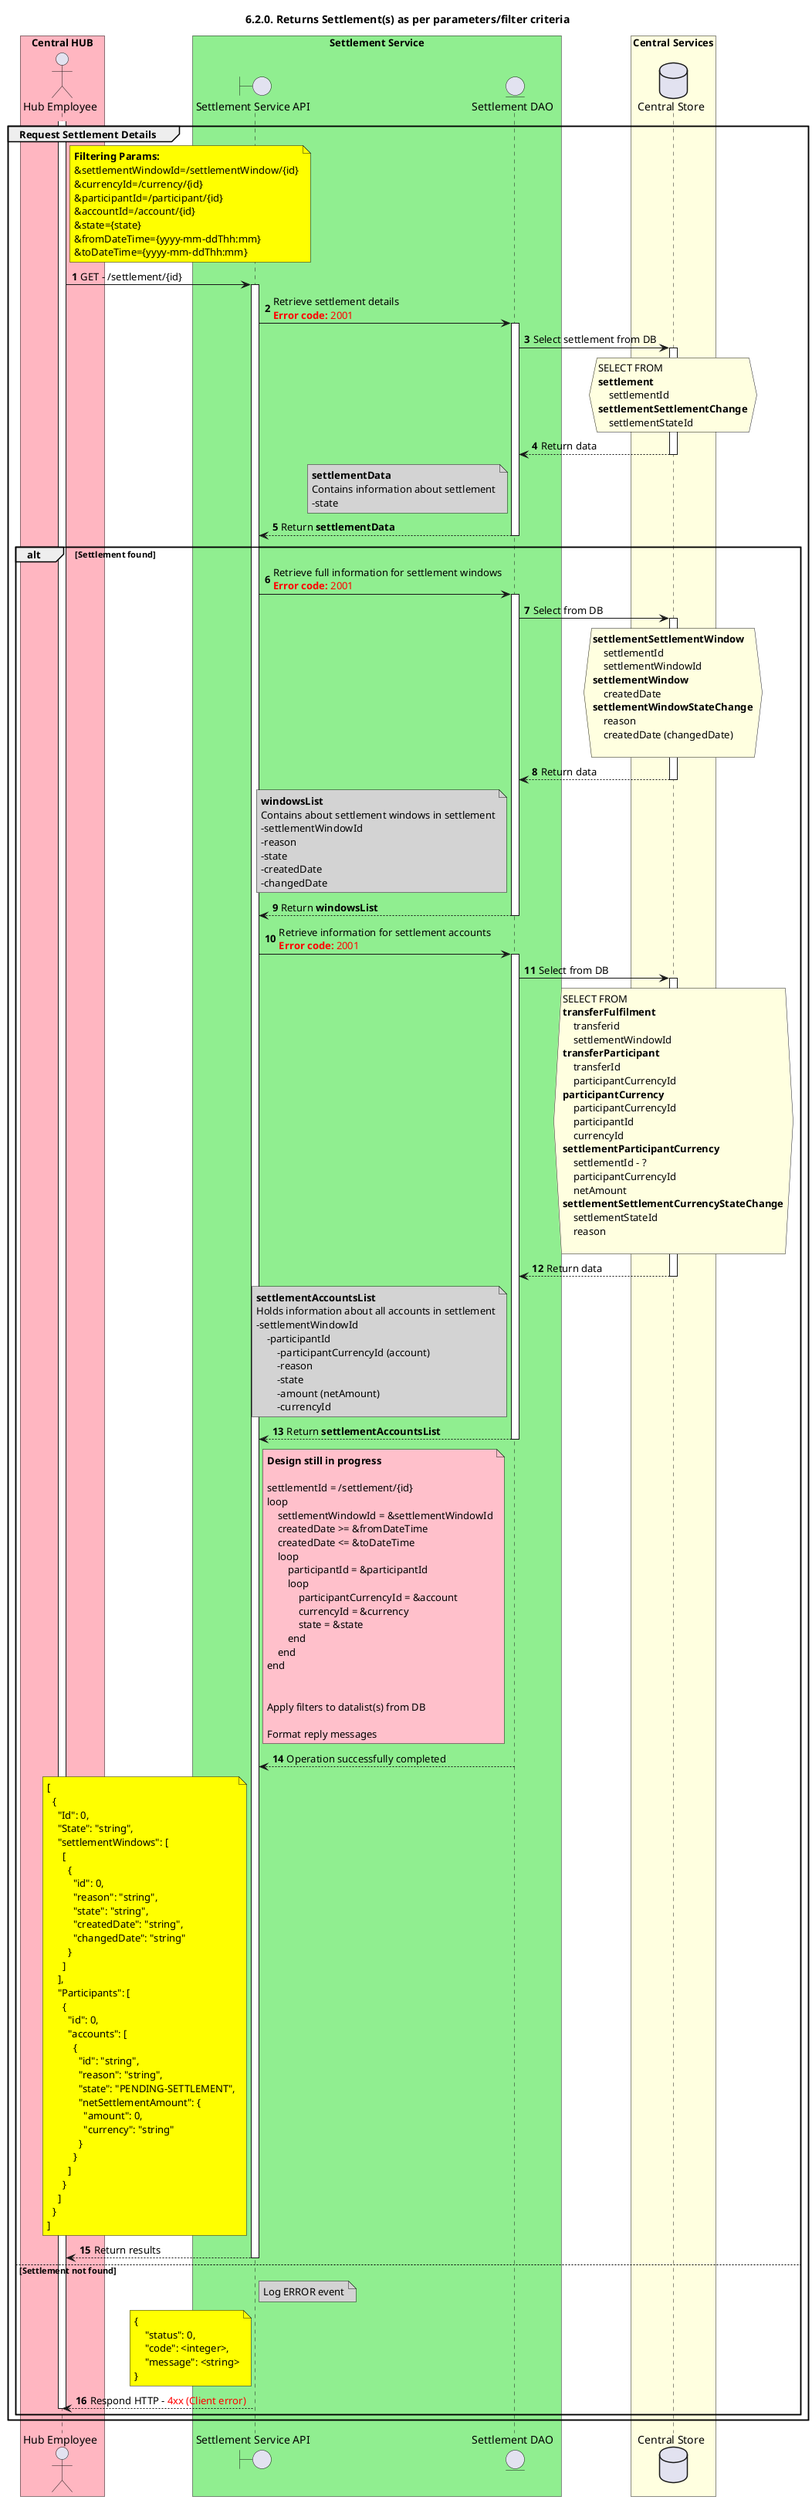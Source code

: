@startuml
' declate title
title 6.2.0. Returns Settlement(s) as per parameters/filter criteria

autonumber

' declare actors
actor "Hub Employee" as OPERATOR
boundary "Settlement Service API" as SSAPI
entity "Settlement DAO" as SETTLE_DAO
database "Central Store" as DB

box "Central HUB" #LightPink
    participant OPERATOR
end box

box "Settlement Service" #LightGreen
    participant SSAPI
    participant SETTLE_DAO
end box

box "Central Services" #LightYellow
    participant DB
end box

' start flow
group Request Settlement Details
    activate OPERATOR
    note right of OPERATOR #Yellow
        **Filtering Params:**
        &settlementWindowId=/settlementWindow/{id}
        &currencyId=/currency/{id}
        &participantId=/participant/{id}
        &accountId=/account/{id}
        &state={state}
        &fromDateTime={yyyy-mm-ddThh:mm}
        &toDateTime={yyyy-mm-ddThh:mm}
    end note

    OPERATOR -> SSAPI: GET - /settlement/{id}
    activate SSAPI
    SSAPI -> SETTLE_DAO: Retrieve settlement details\n<color #FF0000><b>Error code:</b> 2001</color>
    activate SETTLE_DAO

    SETTLE_DAO -> DB: Select settlement from DB
    activate DB
    hnote over DB #LightYellow
        SELECT FROM
        **settlement**
            settlementId
        **settlementSettlementChange**
            settlementStateId
    end hnote

        SETTLE_DAO <-- DB: Return data
        deactivate DB
        note left of SETTLE_DAO #LightGray
            **settlementData**
            Contains information about settlement
            -state
        end note
        SSAPI <-- SETTLE_DAO: Return **settlementData**
        deactivate SETTLE_DAO
    alt Settlement found

        SSAPI -> SETTLE_DAO: Retrieve full information for settlement windows\n<color #FF0000><b>Error code:</b> 2001</color>
        activate SETTLE_DAO
        SETTLE_DAO -> DB: Select from DB
        activate DB
        hnote over DB #LightYellow
            **settlementSettlementWindow**
                settlementId
                settlementWindowId
            **settlementWindow**
                createdDate
            **settlementWindowStateChange**
                reason
                createdDate (changedDate)

        end hnote
        SETTLE_DAO <-- DB: Return data
        deactivate DB
        note left of SETTLE_DAO #LightGray
            **windowsList**
            Contains about settlement windows in settlement
            -settlementWindowId
            -reason
            -state
            -createdDate
            -changedDate
        end note
        SSAPI <-- SETTLE_DAO: Return **windowsList**
        deactivate SETTLE_DAO

        SSAPI -> SETTLE_DAO: Retrieve information for settlement accounts\n<color #FF0000><b>Error code:</b> 2001</color>
        activate SETTLE_DAO
        SETTLE_DAO -> DB: Select from DB
        activate DB
        hnote over DB #LightYellow
            SELECT FROM
            **transferFulfilment**
                transferid
                settlementWindowId
            **transferParticipant**
                transferId
                participantCurrencyId
            **participantCurrency**
                participantCurrencyId
                participantId
                currencyId
            **settlementParticipantCurrency**
                settlementId - ?
                participantCurrencyId
                netAmount
            **settlementSettlementCurrencyStateChange**
                settlementStateId
                reason

        end hnote
        SETTLE_DAO <-- DB: Return data
        deactivate DB
        note left of SETTLE_DAO #LightGray
            **settlementAccountsList**
            Holds information about all accounts in settlement
            -settlementWindowId
                -participantId
                    -participantCurrencyId (account)
                    -reason
                    -state
                    -amount (netAmount)
                    -currencyId
        end note
        SSAPI <-- SETTLE_DAO: Return **settlementAccountsList**
        deactivate SETTLE_DAO

        note right of SSAPI #Pink
        **Design still in progress**

        settlementId = /settlement/{id}
        loop
            settlementWindowId = &settlementWindowId
            createdDate >= &fromDateTime
            createdDate <= &toDateTime
            loop
                participantId = &participantId
                loop
                    participantCurrencyId = &account
                    currencyId = &currency
                    state = &state
                end
            end
        end


        Apply filters to datalist(s) from DB

        Format reply messages
        end note

        SSAPI <-- SETTLE_DAO: Operation successfully completed
        note left of SSAPI #Yellow
            [
              {
                "Id": 0,
                "State": "string",
                "settlementWindows": [
                  [
                    {
                      "id": 0,
                      "reason": "string",
                      "state": "string",
                      "createdDate": "string",
                      "changedDate": "string"
                    }
                  ]
                ],
                "Participants": [
                  {
                    "id": 0,
                    "accounts": [
                      {
                        "id": "string",
                        "reason": "string",
                        "state": "PENDING-SETTLEMENT",
                        "netSettlementAmount": {
                          "amount": 0,
                          "currency": "string"
                        }
                      }
                    ]
                  }
                ]
              }
            ]
        end note
        OPERATOR <-- SSAPI: Return results
    deactivate SSAPI
    else Settlement not found
        note right of SSAPI #lightgray
            Log ERROR event
        end note
        note left of SSAPI #yellow
            {
                "status": 0,
                "code": <integer>,
                "message": <string>
            }
        end note
        OPERATOR <-- SSAPI: Respond HTTP - <color #FF0000>4xx (Client error)</color>
        deactivate SSAPI
    deactivate OPERATOR
    end
end
@enduml
